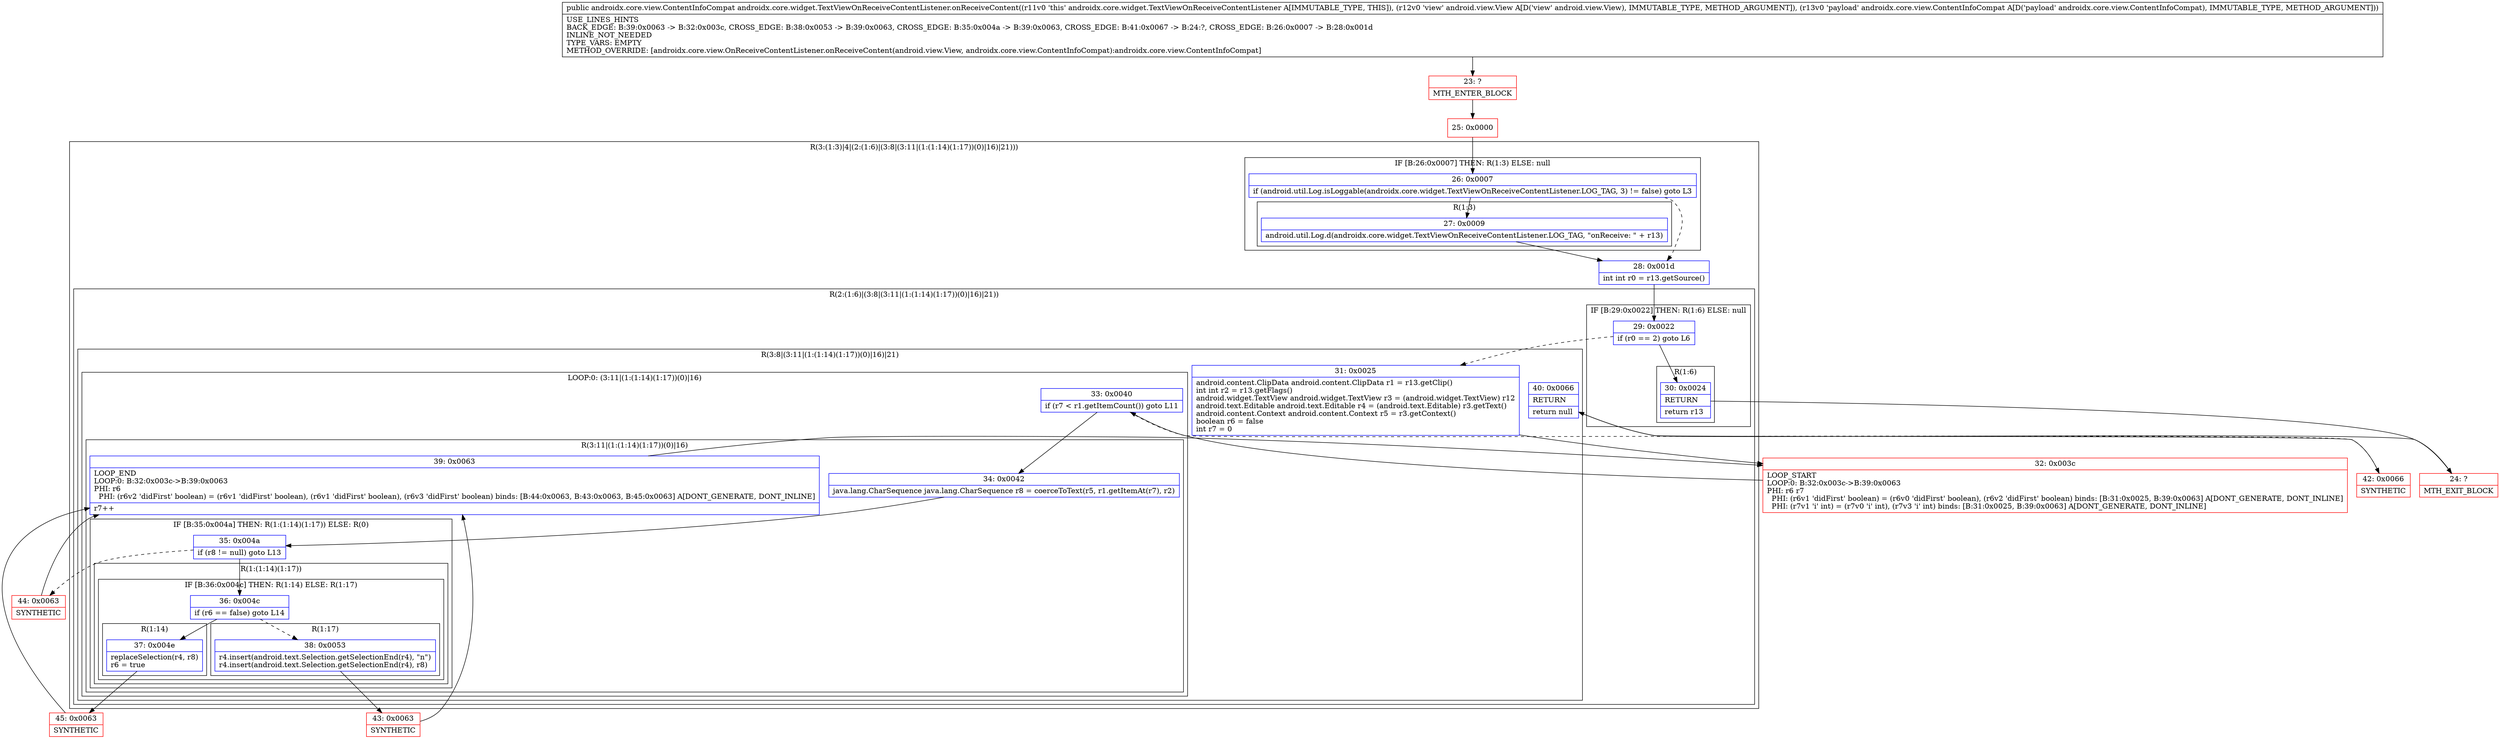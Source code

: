 digraph "CFG forandroidx.core.widget.TextViewOnReceiveContentListener.onReceiveContent(Landroid\/view\/View;Landroidx\/core\/view\/ContentInfoCompat;)Landroidx\/core\/view\/ContentInfoCompat;" {
subgraph cluster_Region_1108780647 {
label = "R(3:(1:3)|4|(2:(1:6)|(3:8|(3:11|(1:(1:14)(1:17))(0)|16)|21)))";
node [shape=record,color=blue];
subgraph cluster_IfRegion_851330592 {
label = "IF [B:26:0x0007] THEN: R(1:3) ELSE: null";
node [shape=record,color=blue];
Node_26 [shape=record,label="{26\:\ 0x0007|if (android.util.Log.isLoggable(androidx.core.widget.TextViewOnReceiveContentListener.LOG_TAG, 3) != false) goto L3\l}"];
subgraph cluster_Region_1527126032 {
label = "R(1:3)";
node [shape=record,color=blue];
Node_27 [shape=record,label="{27\:\ 0x0009|android.util.Log.d(androidx.core.widget.TextViewOnReceiveContentListener.LOG_TAG, \"onReceive: \" + r13)\l}"];
}
}
Node_28 [shape=record,label="{28\:\ 0x001d|int int r0 = r13.getSource()\l}"];
subgraph cluster_Region_1941010685 {
label = "R(2:(1:6)|(3:8|(3:11|(1:(1:14)(1:17))(0)|16)|21))";
node [shape=record,color=blue];
subgraph cluster_IfRegion_2147021877 {
label = "IF [B:29:0x0022] THEN: R(1:6) ELSE: null";
node [shape=record,color=blue];
Node_29 [shape=record,label="{29\:\ 0x0022|if (r0 == 2) goto L6\l}"];
subgraph cluster_Region_1464168927 {
label = "R(1:6)";
node [shape=record,color=blue];
Node_30 [shape=record,label="{30\:\ 0x0024|RETURN\l|return r13\l}"];
}
}
subgraph cluster_Region_1323706380 {
label = "R(3:8|(3:11|(1:(1:14)(1:17))(0)|16)|21)";
node [shape=record,color=blue];
Node_31 [shape=record,label="{31\:\ 0x0025|android.content.ClipData android.content.ClipData r1 = r13.getClip()\lint int r2 = r13.getFlags()\landroid.widget.TextView android.widget.TextView r3 = (android.widget.TextView) r12\landroid.text.Editable android.text.Editable r4 = (android.text.Editable) r3.getText()\landroid.content.Context android.content.Context r5 = r3.getContext()\lboolean r6 = false\lint r7 = 0\l}"];
subgraph cluster_LoopRegion_1513386944 {
label = "LOOP:0: (3:11|(1:(1:14)(1:17))(0)|16)";
node [shape=record,color=blue];
Node_33 [shape=record,label="{33\:\ 0x0040|if (r7 \< r1.getItemCount()) goto L11\l}"];
subgraph cluster_Region_770102143 {
label = "R(3:11|(1:(1:14)(1:17))(0)|16)";
node [shape=record,color=blue];
Node_34 [shape=record,label="{34\:\ 0x0042|java.lang.CharSequence java.lang.CharSequence r8 = coerceToText(r5, r1.getItemAt(r7), r2)\l}"];
subgraph cluster_IfRegion_149663635 {
label = "IF [B:35:0x004a] THEN: R(1:(1:14)(1:17)) ELSE: R(0)";
node [shape=record,color=blue];
Node_35 [shape=record,label="{35\:\ 0x004a|if (r8 != null) goto L13\l}"];
subgraph cluster_Region_394965585 {
label = "R(1:(1:14)(1:17))";
node [shape=record,color=blue];
subgraph cluster_IfRegion_328072118 {
label = "IF [B:36:0x004c] THEN: R(1:14) ELSE: R(1:17)";
node [shape=record,color=blue];
Node_36 [shape=record,label="{36\:\ 0x004c|if (r6 == false) goto L14\l}"];
subgraph cluster_Region_352834474 {
label = "R(1:14)";
node [shape=record,color=blue];
Node_37 [shape=record,label="{37\:\ 0x004e|replaceSelection(r4, r8)\lr6 = true\l}"];
}
subgraph cluster_Region_1784557390 {
label = "R(1:17)";
node [shape=record,color=blue];
Node_38 [shape=record,label="{38\:\ 0x0053|r4.insert(android.text.Selection.getSelectionEnd(r4), \"n\")\lr4.insert(android.text.Selection.getSelectionEnd(r4), r8)\l}"];
}
}
}
subgraph cluster_Region_2091380264 {
label = "R(0)";
node [shape=record,color=blue];
}
}
Node_39 [shape=record,label="{39\:\ 0x0063|LOOP_END\lLOOP:0: B:32:0x003c\-\>B:39:0x0063\lPHI: r6 \l  PHI: (r6v2 'didFirst' boolean) = (r6v1 'didFirst' boolean), (r6v1 'didFirst' boolean), (r6v3 'didFirst' boolean) binds: [B:44:0x0063, B:43:0x0063, B:45:0x0063] A[DONT_GENERATE, DONT_INLINE]\l|r7++\l}"];
}
}
Node_40 [shape=record,label="{40\:\ 0x0066|RETURN\l|return null\l}"];
}
}
}
Node_23 [shape=record,color=red,label="{23\:\ ?|MTH_ENTER_BLOCK\l}"];
Node_25 [shape=record,color=red,label="{25\:\ 0x0000}"];
Node_24 [shape=record,color=red,label="{24\:\ ?|MTH_EXIT_BLOCK\l}"];
Node_32 [shape=record,color=red,label="{32\:\ 0x003c|LOOP_START\lLOOP:0: B:32:0x003c\-\>B:39:0x0063\lPHI: r6 r7 \l  PHI: (r6v1 'didFirst' boolean) = (r6v0 'didFirst' boolean), (r6v2 'didFirst' boolean) binds: [B:31:0x0025, B:39:0x0063] A[DONT_GENERATE, DONT_INLINE]\l  PHI: (r7v1 'i' int) = (r7v0 'i' int), (r7v3 'i' int) binds: [B:31:0x0025, B:39:0x0063] A[DONT_GENERATE, DONT_INLINE]\l}"];
Node_45 [shape=record,color=red,label="{45\:\ 0x0063|SYNTHETIC\l}"];
Node_43 [shape=record,color=red,label="{43\:\ 0x0063|SYNTHETIC\l}"];
Node_44 [shape=record,color=red,label="{44\:\ 0x0063|SYNTHETIC\l}"];
Node_42 [shape=record,color=red,label="{42\:\ 0x0066|SYNTHETIC\l}"];
MethodNode[shape=record,label="{public androidx.core.view.ContentInfoCompat androidx.core.widget.TextViewOnReceiveContentListener.onReceiveContent((r11v0 'this' androidx.core.widget.TextViewOnReceiveContentListener A[IMMUTABLE_TYPE, THIS]), (r12v0 'view' android.view.View A[D('view' android.view.View), IMMUTABLE_TYPE, METHOD_ARGUMENT]), (r13v0 'payload' androidx.core.view.ContentInfoCompat A[D('payload' androidx.core.view.ContentInfoCompat), IMMUTABLE_TYPE, METHOD_ARGUMENT]))  | USE_LINES_HINTS\lBACK_EDGE: B:39:0x0063 \-\> B:32:0x003c, CROSS_EDGE: B:38:0x0053 \-\> B:39:0x0063, CROSS_EDGE: B:35:0x004a \-\> B:39:0x0063, CROSS_EDGE: B:41:0x0067 \-\> B:24:?, CROSS_EDGE: B:26:0x0007 \-\> B:28:0x001d\lINLINE_NOT_NEEDED\lTYPE_VARS: EMPTY\lMETHOD_OVERRIDE: [androidx.core.view.OnReceiveContentListener.onReceiveContent(android.view.View, androidx.core.view.ContentInfoCompat):androidx.core.view.ContentInfoCompat]\l}"];
MethodNode -> Node_23;Node_26 -> Node_27;
Node_26 -> Node_28[style=dashed];
Node_27 -> Node_28;
Node_28 -> Node_29;
Node_29 -> Node_30;
Node_29 -> Node_31[style=dashed];
Node_30 -> Node_24;
Node_31 -> Node_32;
Node_33 -> Node_34;
Node_33 -> Node_42[style=dashed];
Node_34 -> Node_35;
Node_35 -> Node_36;
Node_35 -> Node_44[style=dashed];
Node_36 -> Node_37;
Node_36 -> Node_38[style=dashed];
Node_37 -> Node_45;
Node_38 -> Node_43;
Node_39 -> Node_32;
Node_40 -> Node_24;
Node_23 -> Node_25;
Node_25 -> Node_26;
Node_32 -> Node_33;
Node_45 -> Node_39;
Node_43 -> Node_39;
Node_44 -> Node_39;
Node_42 -> Node_40;
}


